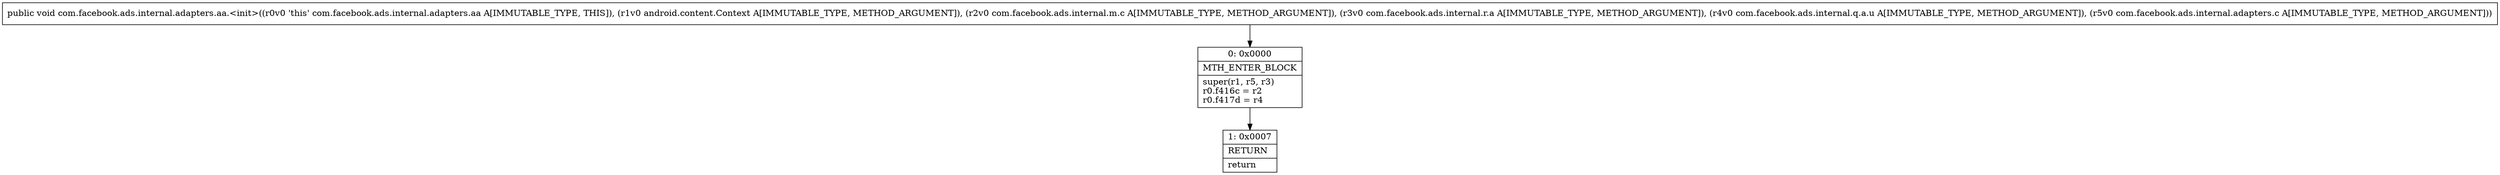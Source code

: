 digraph "CFG forcom.facebook.ads.internal.adapters.aa.\<init\>(Landroid\/content\/Context;Lcom\/facebook\/ads\/internal\/m\/c;Lcom\/facebook\/ads\/internal\/r\/a;Lcom\/facebook\/ads\/internal\/q\/a\/u;Lcom\/facebook\/ads\/internal\/adapters\/c;)V" {
Node_0 [shape=record,label="{0\:\ 0x0000|MTH_ENTER_BLOCK\l|super(r1, r5, r3)\lr0.f416c = r2\lr0.f417d = r4\l}"];
Node_1 [shape=record,label="{1\:\ 0x0007|RETURN\l|return\l}"];
MethodNode[shape=record,label="{public void com.facebook.ads.internal.adapters.aa.\<init\>((r0v0 'this' com.facebook.ads.internal.adapters.aa A[IMMUTABLE_TYPE, THIS]), (r1v0 android.content.Context A[IMMUTABLE_TYPE, METHOD_ARGUMENT]), (r2v0 com.facebook.ads.internal.m.c A[IMMUTABLE_TYPE, METHOD_ARGUMENT]), (r3v0 com.facebook.ads.internal.r.a A[IMMUTABLE_TYPE, METHOD_ARGUMENT]), (r4v0 com.facebook.ads.internal.q.a.u A[IMMUTABLE_TYPE, METHOD_ARGUMENT]), (r5v0 com.facebook.ads.internal.adapters.c A[IMMUTABLE_TYPE, METHOD_ARGUMENT])) }"];
MethodNode -> Node_0;
Node_0 -> Node_1;
}

